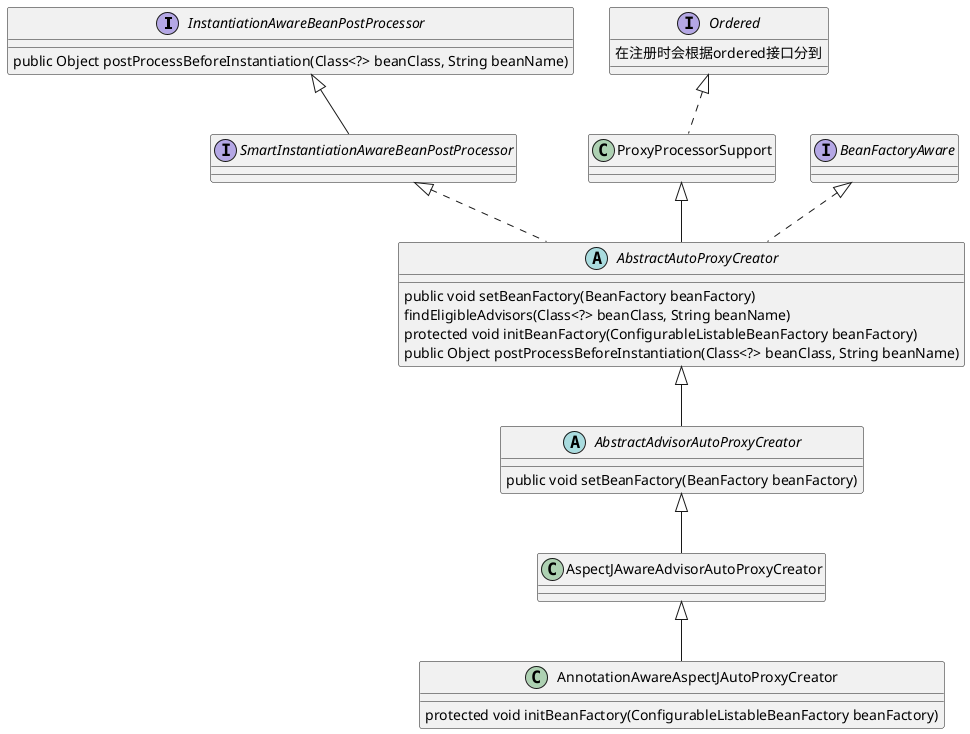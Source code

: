 @startuml


interface InstantiationAwareBeanPostProcessor{
    public Object postProcessBeforeInstantiation(Class<?> beanClass, String beanName)
}

interface Ordered{
    在注册时会根据ordered接口分到
}

class ProxyProcessorSupport{
}

interface BeanFactoryAware{

}

interface SmartInstantiationAwareBeanPostProcessor{
}

abstract class AbstractAutoProxyCreator{
'   会调用 initBeanFactory 后者在 anno中重写
    public void setBeanFactory(BeanFactory beanFactory)
'    获取所有合适的增强器
    findEligibleAdvisors(Class<?> beanClass, String beanName)
    protected void initBeanFactory(ConfigurableListableBeanFactory beanFactory)
    public Object postProcessBeforeInstantiation(Class<?> beanClass, String beanName)
}


abstract class AbstractAdvisorAutoProxyCreator{
    public void setBeanFactory(BeanFactory beanFactory)
}

class AspectJAwareAdvisorAutoProxyCreator{
}

class AnnotationAwareAspectJAutoProxyCreator{
    protected void initBeanFactory(ConfigurableListableBeanFactory beanFactory)
}

Ordered <|.. ProxyProcessorSupport
InstantiationAwareBeanPostProcessor <|-- SmartInstantiationAwareBeanPostProcessor
BeanFactoryAware <|.. AbstractAutoProxyCreator
SmartInstantiationAwareBeanPostProcessor <|.. AbstractAutoProxyCreator
ProxyProcessorSupport <|-- AbstractAutoProxyCreator
AbstractAutoProxyCreator<|-- AbstractAdvisorAutoProxyCreator
AbstractAdvisorAutoProxyCreator <|-- AspectJAwareAdvisorAutoProxyCreator
AspectJAwareAdvisorAutoProxyCreator <|-- AnnotationAwareAspectJAutoProxyCreator
@enduml